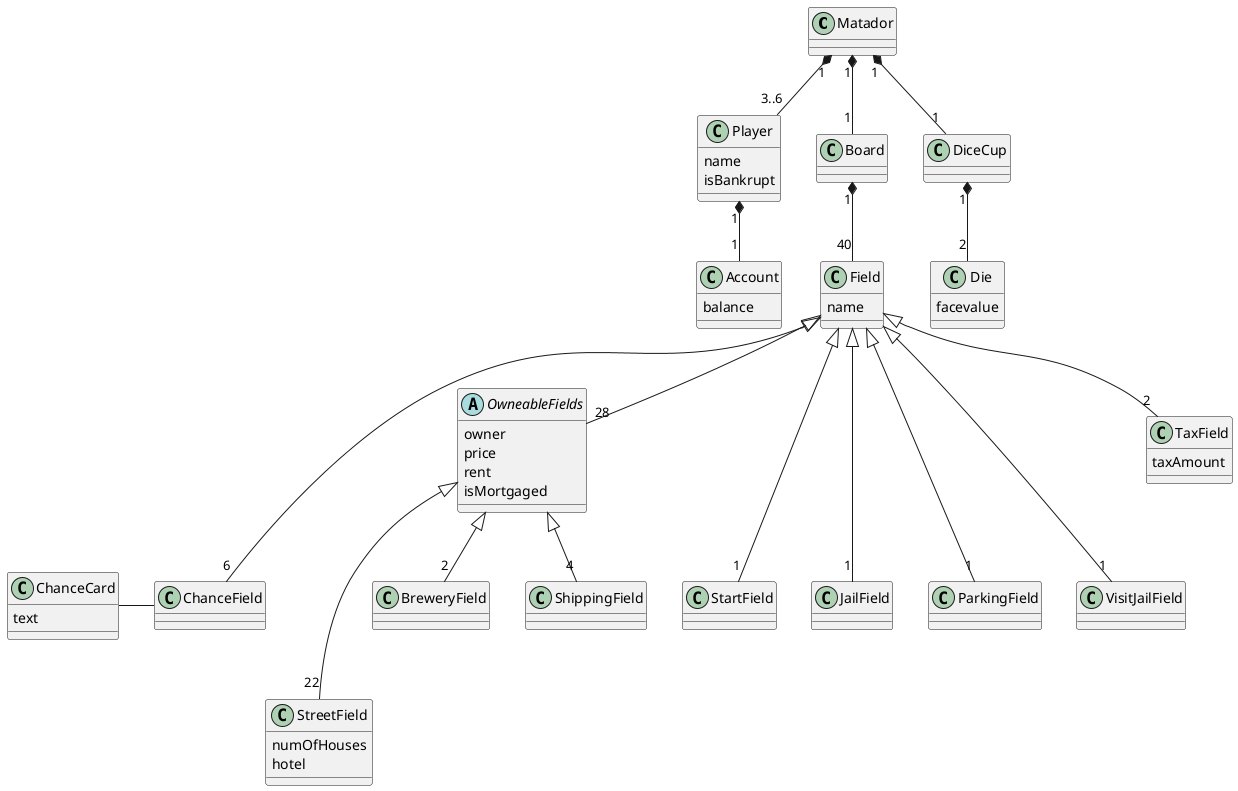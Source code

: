 @startuml
'https://plantuml.com/class-diagram
skinparam classAttributeIconSize 0

class Matador {

}

class Player {
    name
    isBankrupt
}

class Board {

}

class Field {
    name
}

class Account {
    balance
}

class DiceCup {

}

class Die {
    facevalue

}

class ChanceCard {
    text
}

abstract class OwneableFields {
        owner
        price
        rent
        isMortgaged
}

class StartField {

}

class StreetField {
    numOfHouses
    hotel
}

class BreweryField {

}

class ShippingField {

}

class ChanceField {

}

class JailField {

}

class ParkingField {

}

class VisitJailField {

}

class TaxField {
    taxAmount
}

Matador "1" *-- "1" Board
Matador "1" *-- "1" DiceCup
Matador "1" *-- "3..6" Player
Player "1" *-- "1" Account
Board "1" *-- "40" Field
Field <|--- "1" StartField
OwneableFields <|--- "22" StreetField
Field <|--- "6" ChanceField
Field <|--- "1" JailField
Field <|--- "1" ParkingField
Field <|--- "1" VisitJailField
ChanceCard - ChanceField
DiceCup "1" *-- "2" Die
Field <|-- "28" OwneableFields
OwneableFields <|-- "2" BreweryField
OwneableFields <|-- "4" ShippingField
Field <|-- "2" TaxField


@enduml